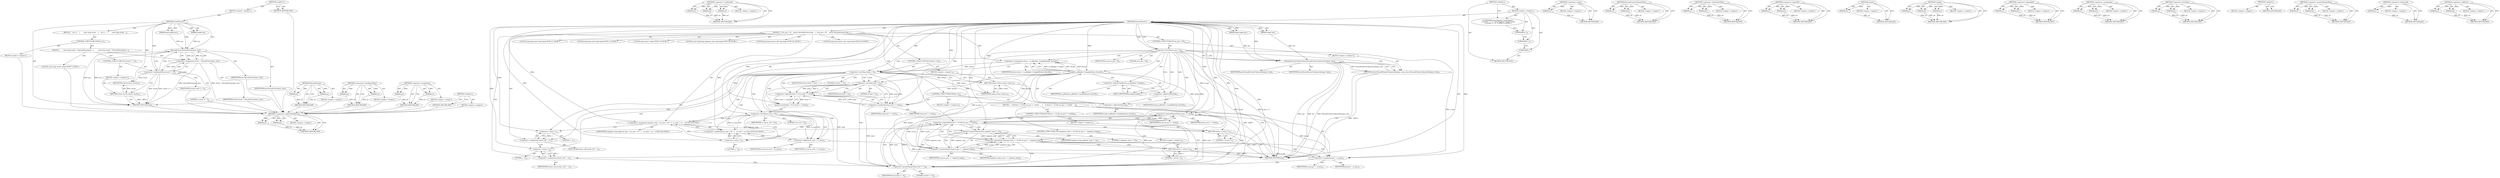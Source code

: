 digraph "&lt;operator&gt;.addition" {
vulnerable_6 [label=<(METHOD,&lt;global&gt;)<SUB>1</SUB>>];
vulnerable_7 [label=<(BLOCK,&lt;empty&gt;,&lt;empty&gt;)<SUB>1</SUB>>];
vulnerable_8 [label=<(METHOD,LoadCluster)<SUB>1</SUB>>];
vulnerable_9 [label=<(PARAM,long long&amp; pos)<SUB>2</SUB>>];
vulnerable_10 [label=<(PARAM,long&amp; len)<SUB>3</SUB>>];
vulnerable_11 [label=<(BLOCK,{
    for (;;)
    {
        const long result ...,{
    for (;;)
    {
        const long result ...)<SUB>4</SUB>>];
vulnerable_12 [label=<(CONTROL_STRUCTURE,FOR,for (;;))<SUB>5</SUB>>];
vulnerable_13 [label=<(BLOCK,&lt;empty&gt;,&lt;empty&gt;)<SUB>5</SUB>>];
vulnerable_14 [label=<(BLOCK,{
        const long result = DoLoadCluster(pos...,{
        const long result = DoLoadCluster(pos...)<SUB>6</SUB>>];
vulnerable_15 [label="<(LOCAL,const long result: long)<SUB>7</SUB>>"];
vulnerable_16 [label=<(&lt;operator&gt;.assignment,result = DoLoadCluster(pos, len))<SUB>7</SUB>>];
vulnerable_17 [label=<(IDENTIFIER,result,result = DoLoadCluster(pos, len))<SUB>7</SUB>>];
vulnerable_18 [label=<(DoLoadCluster,DoLoadCluster(pos, len))<SUB>7</SUB>>];
vulnerable_19 [label=<(IDENTIFIER,pos,DoLoadCluster(pos, len))<SUB>7</SUB>>];
vulnerable_20 [label=<(IDENTIFIER,len,DoLoadCluster(pos, len))<SUB>7</SUB>>];
vulnerable_21 [label=<(CONTROL_STRUCTURE,IF,if (result &lt;= 1))<SUB>9</SUB>>];
vulnerable_22 [label=<(&lt;operator&gt;.lessEqualsThan,result &lt;= 1)<SUB>9</SUB>>];
vulnerable_23 [label=<(IDENTIFIER,result,result &lt;= 1)<SUB>9</SUB>>];
vulnerable_24 [label=<(LITERAL,1,result &lt;= 1)<SUB>9</SUB>>];
vulnerable_25 [label=<(BLOCK,&lt;empty&gt;,&lt;empty&gt;)<SUB>10</SUB>>];
vulnerable_26 [label=<(RETURN,return result;,return result;)<SUB>10</SUB>>];
vulnerable_27 [label=<(IDENTIFIER,result,return result;)<SUB>10</SUB>>];
vulnerable_28 [label=<(METHOD_RETURN,long)<SUB>1</SUB>>];
vulnerable_30 [label=<(METHOD_RETURN,ANY)<SUB>1</SUB>>];
vulnerable_54 [label=<(METHOD,DoLoadCluster)>];
vulnerable_55 [label=<(PARAM,p1)>];
vulnerable_56 [label=<(PARAM,p2)>];
vulnerable_57 [label=<(BLOCK,&lt;empty&gt;,&lt;empty&gt;)>];
vulnerable_58 [label=<(METHOD_RETURN,ANY)>];
vulnerable_59 [label=<(METHOD,&lt;operator&gt;.lessEqualsThan)>];
vulnerable_60 [label=<(PARAM,p1)>];
vulnerable_61 [label=<(PARAM,p2)>];
vulnerable_62 [label=<(BLOCK,&lt;empty&gt;,&lt;empty&gt;)>];
vulnerable_63 [label=<(METHOD_RETURN,ANY)>];
vulnerable_49 [label=<(METHOD,&lt;operator&gt;.assignment)>];
vulnerable_50 [label=<(PARAM,p1)>];
vulnerable_51 [label=<(PARAM,p2)>];
vulnerable_52 [label=<(BLOCK,&lt;empty&gt;,&lt;empty&gt;)>];
vulnerable_53 [label=<(METHOD_RETURN,ANY)>];
vulnerable_43 [label=<(METHOD,&lt;global&gt;)<SUB>1</SUB>>];
vulnerable_44 [label=<(BLOCK,&lt;empty&gt;,&lt;empty&gt;)>];
vulnerable_45 [label=<(METHOD_RETURN,ANY)>];
fixed_145 [label=<(METHOD,&lt;operator&gt;.indirectFieldAccess)>];
fixed_146 [label=<(PARAM,p1)>];
fixed_147 [label=<(PARAM,p2)>];
fixed_148 [label=<(BLOCK,&lt;empty&gt;,&lt;empty&gt;)>];
fixed_149 [label=<(METHOD_RETURN,ANY)>];
fixed_168 [label=<(METHOD,&lt;operator&gt;.conditional)>];
fixed_169 [label=<(PARAM,p1)>];
fixed_170 [label=<(PARAM,p2)>];
fixed_171 [label=<(PARAM,p3)>];
fixed_172 [label=<(BLOCK,&lt;empty&gt;,&lt;empty&gt;)>];
fixed_173 [label=<(METHOD_RETURN,ANY)>];
fixed_6 [label=<(METHOD,&lt;global&gt;)<SUB>1</SUB>>];
fixed_7 [label=<(BLOCK,&lt;empty&gt;,&lt;empty&gt;)<SUB>1</SUB>>];
fixed_8 [label="<(UNKNOWN,long Segment::LoadCluster(
    if (result &lt;= 1)...,long Segment::LoadCluster(
    if (result &lt;= 1)...)<SUB>1</SUB>>"];
fixed_9 [label=<(UNKNOWN,},})<SUB>4</SUB>>];
fixed_10 [label=<(UNKNOWN,},})<SUB>5</SUB>>];
fixed_11 [label=<(METHOD,DoLoadCluster)<SUB>7</SUB>>];
fixed_12 [label=<(PARAM,long long&amp; pos)<SUB>7</SUB>>];
fixed_13 [label=<(PARAM,long&amp; len)<SUB>7</SUB>>];
fixed_14 [label=<(BLOCK,{
  if (m_pos &lt; 0)
    return DoLoadClusterUnkn...,{
  if (m_pos &lt; 0)
    return DoLoadClusterUnkn...)<SUB>7</SUB>>];
fixed_15 [label=<(CONTROL_STRUCTURE,IF,if (m_pos &lt; 0))<SUB>8</SUB>>];
fixed_16 [label=<(&lt;operator&gt;.lessThan,m_pos &lt; 0)<SUB>8</SUB>>];
fixed_17 [label=<(IDENTIFIER,m_pos,m_pos &lt; 0)<SUB>8</SUB>>];
fixed_18 [label=<(LITERAL,0,m_pos &lt; 0)<SUB>8</SUB>>];
fixed_19 [label=<(BLOCK,&lt;empty&gt;,&lt;empty&gt;)<SUB>9</SUB>>];
fixed_20 [label=<(RETURN,return DoLoadClusterUnknownSize(pos, len);,return DoLoadClusterUnknownSize(pos, len);)<SUB>9</SUB>>];
fixed_21 [label=<(DoLoadClusterUnknownSize,DoLoadClusterUnknownSize(pos, len))<SUB>9</SUB>>];
fixed_22 [label=<(IDENTIFIER,pos,DoLoadClusterUnknownSize(pos, len))<SUB>9</SUB>>];
fixed_23 [label=<(IDENTIFIER,len,DoLoadClusterUnknownSize(pos, len))<SUB>9</SUB>>];
fixed_24 [label="<(LOCAL,long long total: long long)<SUB>11</SUB>>"];
fixed_25 [label="<(LOCAL,long long avail: long long)<SUB>11</SUB>>"];
fixed_26 [label="<(LOCAL,long status: long)<SUB>13</SUB>>"];
fixed_27 [label=<(&lt;operator&gt;.assignment,status = m_pReader-&gt;Length(&amp;total, &amp;avail))<SUB>13</SUB>>];
fixed_28 [label=<(IDENTIFIER,status,status = m_pReader-&gt;Length(&amp;total, &amp;avail))<SUB>13</SUB>>];
fixed_29 [label=<(Length,m_pReader-&gt;Length(&amp;total, &amp;avail))<SUB>13</SUB>>];
fixed_30 [label=<(&lt;operator&gt;.indirectFieldAccess,m_pReader-&gt;Length)<SUB>13</SUB>>];
fixed_31 [label=<(IDENTIFIER,m_pReader,m_pReader-&gt;Length(&amp;total, &amp;avail))<SUB>13</SUB>>];
fixed_32 [label=<(FIELD_IDENTIFIER,Length,Length)<SUB>13</SUB>>];
fixed_33 [label=<(&lt;operator&gt;.addressOf,&amp;total)<SUB>13</SUB>>];
fixed_34 [label=<(IDENTIFIER,total,m_pReader-&gt;Length(&amp;total, &amp;avail))<SUB>13</SUB>>];
fixed_35 [label=<(&lt;operator&gt;.addressOf,&amp;avail)<SUB>13</SUB>>];
fixed_36 [label=<(IDENTIFIER,avail,m_pReader-&gt;Length(&amp;total, &amp;avail))<SUB>13</SUB>>];
fixed_37 [label=<(CONTROL_STRUCTURE,IF,if (status &lt; 0))<SUB>15</SUB>>];
fixed_38 [label=<(&lt;operator&gt;.lessThan,status &lt; 0)<SUB>15</SUB>>];
fixed_39 [label=<(IDENTIFIER,status,status &lt; 0)<SUB>15</SUB>>];
fixed_40 [label=<(LITERAL,0,status &lt; 0)<SUB>15</SUB>>];
fixed_41 [label=<(BLOCK,&lt;empty&gt;,&lt;empty&gt;)<SUB>16</SUB>>];
fixed_42 [label=<(RETURN,return status;,return status;)<SUB>16</SUB>>];
fixed_43 [label=<(IDENTIFIER,status,return status;)<SUB>16</SUB>>];
fixed_44 [label=<(assert,assert((total &lt; 0) || (avail &lt;= total)))<SUB>18</SUB>>];
fixed_45 [label=<(&lt;operator&gt;.logicalOr,(total &lt; 0) || (avail &lt;= total))<SUB>18</SUB>>];
fixed_46 [label=<(&lt;operator&gt;.lessThan,total &lt; 0)<SUB>18</SUB>>];
fixed_47 [label=<(IDENTIFIER,total,total &lt; 0)<SUB>18</SUB>>];
fixed_48 [label=<(LITERAL,0,total &lt; 0)<SUB>18</SUB>>];
fixed_49 [label=<(&lt;operator&gt;.lessEqualsThan,avail &lt;= total)<SUB>18</SUB>>];
fixed_50 [label=<(IDENTIFIER,avail,avail &lt;= total)<SUB>18</SUB>>];
fixed_51 [label=<(IDENTIFIER,total,avail &lt;= total)<SUB>18</SUB>>];
fixed_52 [label="<(LOCAL,const long long segment_stop: long long)<SUB>20</SUB>>"];
fixed_53 [label="<(&lt;operator&gt;.assignment,segment_stop = (m_size &lt; 0) ? -1 : m_start + m_...)<SUB>20</SUB>>"];
fixed_54 [label="<(IDENTIFIER,segment_stop,segment_stop = (m_size &lt; 0) ? -1 : m_start + m_...)<SUB>20</SUB>>"];
fixed_55 [label="<(&lt;operator&gt;.conditional,(m_size &lt; 0) ? -1 : m_start + m_size)<SUB>20</SUB>>"];
fixed_56 [label=<(&lt;operator&gt;.lessThan,m_size &lt; 0)<SUB>20</SUB>>];
fixed_57 [label=<(IDENTIFIER,m_size,m_size &lt; 0)<SUB>20</SUB>>];
fixed_58 [label=<(LITERAL,0,m_size &lt; 0)<SUB>20</SUB>>];
fixed_59 [label=<(&lt;operator&gt;.minus,-1)<SUB>20</SUB>>];
fixed_60 [label=<(LITERAL,1,-1)<SUB>20</SUB>>];
fixed_61 [label=<(&lt;operator&gt;.addition,m_start + m_size)<SUB>20</SUB>>];
fixed_62 [label=<(IDENTIFIER,m_start,m_start + m_size)<SUB>20</SUB>>];
fixed_63 [label=<(IDENTIFIER,m_size,m_start + m_size)<SUB>20</SUB>>];
fixed_64 [label="<(LOCAL,long long cluster_off: long long)<SUB>22</SUB>>"];
fixed_65 [label=<(&lt;operator&gt;.assignment,cluster_off = -1)<SUB>22</SUB>>];
fixed_66 [label=<(IDENTIFIER,cluster_off,cluster_off = -1)<SUB>22</SUB>>];
fixed_67 [label=<(&lt;operator&gt;.minus,-1)<SUB>22</SUB>>];
fixed_68 [label=<(LITERAL,1,-1)<SUB>22</SUB>>];
fixed_69 [label="<(LOCAL,long long cluster_size: long long)<SUB>23</SUB>>"];
fixed_70 [label=<(&lt;operator&gt;.assignment,cluster_size = -1)<SUB>23</SUB>>];
fixed_71 [label=<(IDENTIFIER,cluster_size,cluster_size = -1)<SUB>23</SUB>>];
fixed_72 [label=<(&lt;operator&gt;.minus,-1)<SUB>23</SUB>>];
fixed_73 [label=<(LITERAL,1,-1)<SUB>23</SUB>>];
fixed_74 [label=<(CONTROL_STRUCTURE,FOR,for (;;))<SUB>25</SUB>>];
fixed_75 [label=<(BLOCK,&lt;empty&gt;,&lt;empty&gt;)<SUB>25</SUB>>];
fixed_76 [label=<(BLOCK,{
    if ((total &gt;= 0) &amp;&amp; (m_pos &gt;= total))
   ...,{
    if ((total &gt;= 0) &amp;&amp; (m_pos &gt;= total))
   ...)<SUB>25</SUB>>];
fixed_77 [label=<(CONTROL_STRUCTURE,IF,if ((total &gt;= 0) &amp;&amp; (m_pos &gt;= total)))<SUB>26</SUB>>];
fixed_78 [label=<(&lt;operator&gt;.logicalAnd,(total &gt;= 0) &amp;&amp; (m_pos &gt;= total))<SUB>26</SUB>>];
fixed_79 [label=<(&lt;operator&gt;.greaterEqualsThan,total &gt;= 0)<SUB>26</SUB>>];
fixed_80 [label=<(IDENTIFIER,total,total &gt;= 0)<SUB>26</SUB>>];
fixed_81 [label=<(LITERAL,0,total &gt;= 0)<SUB>26</SUB>>];
fixed_82 [label=<(&lt;operator&gt;.greaterEqualsThan,m_pos &gt;= total)<SUB>26</SUB>>];
fixed_83 [label=<(IDENTIFIER,m_pos,m_pos &gt;= total)<SUB>26</SUB>>];
fixed_84 [label=<(IDENTIFIER,total,m_pos &gt;= total)<SUB>26</SUB>>];
fixed_85 [label=<(BLOCK,&lt;empty&gt;,&lt;empty&gt;)<SUB>27</SUB>>];
fixed_86 [label=<(RETURN,return 1;,return 1;)<SUB>27</SUB>>];
fixed_87 [label=<(LITERAL,1,return 1;)<SUB>27</SUB>>];
fixed_88 [label=<(CONTROL_STRUCTURE,IF,if ((segment_stop &gt;= 0) &amp;&amp; (m_pos &gt;= segment_stop)))<SUB>29</SUB>>];
fixed_89 [label=<(&lt;operator&gt;.logicalAnd,(segment_stop &gt;= 0) &amp;&amp; (m_pos &gt;= segment_stop))<SUB>29</SUB>>];
fixed_90 [label=<(&lt;operator&gt;.greaterEqualsThan,segment_stop &gt;= 0)<SUB>29</SUB>>];
fixed_91 [label=<(IDENTIFIER,segment_stop,segment_stop &gt;= 0)<SUB>29</SUB>>];
fixed_92 [label=<(LITERAL,0,segment_stop &gt;= 0)<SUB>29</SUB>>];
fixed_93 [label=<(&lt;operator&gt;.greaterEqualsThan,m_pos &gt;= segment_stop)<SUB>29</SUB>>];
fixed_94 [label=<(IDENTIFIER,m_pos,m_pos &gt;= segment_stop)<SUB>29</SUB>>];
fixed_95 [label=<(IDENTIFIER,segment_stop,m_pos &gt;= segment_stop)<SUB>29</SUB>>];
fixed_96 [label=<(BLOCK,&lt;empty&gt;,&lt;empty&gt;)<SUB>30</SUB>>];
fixed_97 [label=<(RETURN,return 1;,return 1;)<SUB>30</SUB>>];
fixed_98 [label=<(LITERAL,1,return 1;)<SUB>30</SUB>>];
fixed_99 [label=<(&lt;operator&gt;.assignment,pos = m_pos)<SUB>32</SUB>>];
fixed_100 [label=<(IDENTIFIER,pos,pos = m_pos)<SUB>32</SUB>>];
fixed_101 [label=<(IDENTIFIER,m_pos,pos = m_pos)<SUB>32</SUB>>];
fixed_102 [label=<(METHOD_RETURN,long)<SUB>7</SUB>>];
fixed_104 [label=<(UNKNOWN,,)>];
fixed_105 [label=<(METHOD_RETURN,ANY)<SUB>1</SUB>>];
fixed_174 [label=<(METHOD,&lt;operator&gt;.minus)>];
fixed_175 [label=<(PARAM,p1)>];
fixed_176 [label=<(BLOCK,&lt;empty&gt;,&lt;empty&gt;)>];
fixed_177 [label=<(METHOD_RETURN,ANY)>];
fixed_129 [label=<(METHOD,DoLoadClusterUnknownSize)>];
fixed_130 [label=<(PARAM,p1)>];
fixed_131 [label=<(PARAM,p2)>];
fixed_132 [label=<(BLOCK,&lt;empty&gt;,&lt;empty&gt;)>];
fixed_133 [label=<(METHOD_RETURN,ANY)>];
fixed_163 [label=<(METHOD,&lt;operator&gt;.lessEqualsThan)>];
fixed_164 [label=<(PARAM,p1)>];
fixed_165 [label=<(PARAM,p2)>];
fixed_166 [label=<(BLOCK,&lt;empty&gt;,&lt;empty&gt;)>];
fixed_167 [label=<(METHOD_RETURN,ANY)>];
fixed_158 [label=<(METHOD,&lt;operator&gt;.logicalOr)>];
fixed_159 [label=<(PARAM,p1)>];
fixed_160 [label=<(PARAM,p2)>];
fixed_161 [label=<(BLOCK,&lt;empty&gt;,&lt;empty&gt;)>];
fixed_162 [label=<(METHOD_RETURN,ANY)>];
fixed_154 [label=<(METHOD,assert)>];
fixed_155 [label=<(PARAM,p1)>];
fixed_156 [label=<(BLOCK,&lt;empty&gt;,&lt;empty&gt;)>];
fixed_157 [label=<(METHOD_RETURN,ANY)>];
fixed_139 [label=<(METHOD,Length)>];
fixed_140 [label=<(PARAM,p1)>];
fixed_141 [label=<(PARAM,p2)>];
fixed_142 [label=<(PARAM,p3)>];
fixed_143 [label=<(BLOCK,&lt;empty&gt;,&lt;empty&gt;)>];
fixed_144 [label=<(METHOD_RETURN,ANY)>];
fixed_183 [label=<(METHOD,&lt;operator&gt;.logicalAnd)>];
fixed_184 [label=<(PARAM,p1)>];
fixed_185 [label=<(PARAM,p2)>];
fixed_186 [label=<(BLOCK,&lt;empty&gt;,&lt;empty&gt;)>];
fixed_187 [label=<(METHOD_RETURN,ANY)>];
fixed_134 [label=<(METHOD,&lt;operator&gt;.assignment)>];
fixed_135 [label=<(PARAM,p1)>];
fixed_136 [label=<(PARAM,p2)>];
fixed_137 [label=<(BLOCK,&lt;empty&gt;,&lt;empty&gt;)>];
fixed_138 [label=<(METHOD_RETURN,ANY)>];
fixed_124 [label=<(METHOD,&lt;operator&gt;.lessThan)>];
fixed_125 [label=<(PARAM,p1)>];
fixed_126 [label=<(PARAM,p2)>];
fixed_127 [label=<(BLOCK,&lt;empty&gt;,&lt;empty&gt;)>];
fixed_128 [label=<(METHOD_RETURN,ANY)>];
fixed_118 [label=<(METHOD,&lt;global&gt;)<SUB>1</SUB>>];
fixed_119 [label=<(BLOCK,&lt;empty&gt;,&lt;empty&gt;)>];
fixed_120 [label=<(METHOD_RETURN,ANY)>];
fixed_188 [label=<(METHOD,&lt;operator&gt;.greaterEqualsThan)>];
fixed_189 [label=<(PARAM,p1)>];
fixed_190 [label=<(PARAM,p2)>];
fixed_191 [label=<(BLOCK,&lt;empty&gt;,&lt;empty&gt;)>];
fixed_192 [label=<(METHOD_RETURN,ANY)>];
fixed_150 [label=<(METHOD,&lt;operator&gt;.addressOf)>];
fixed_151 [label=<(PARAM,p1)>];
fixed_152 [label=<(BLOCK,&lt;empty&gt;,&lt;empty&gt;)>];
fixed_153 [label=<(METHOD_RETURN,ANY)>];
fixed_178 [label=<(METHOD,&lt;operator&gt;.addition)>];
fixed_179 [label=<(PARAM,p1)>];
fixed_180 [label=<(PARAM,p2)>];
fixed_181 [label=<(BLOCK,&lt;empty&gt;,&lt;empty&gt;)>];
fixed_182 [label=<(METHOD_RETURN,ANY)>];
vulnerable_6 -> vulnerable_7  [key=0, label="AST: "];
vulnerable_6 -> vulnerable_30  [key=0, label="AST: "];
vulnerable_6 -> vulnerable_30  [key=1, label="CFG: "];
vulnerable_7 -> vulnerable_8  [key=0, label="AST: "];
vulnerable_8 -> vulnerable_9  [key=0, label="AST: "];
vulnerable_8 -> vulnerable_9  [key=1, label="DDG: "];
vulnerable_8 -> vulnerable_10  [key=0, label="AST: "];
vulnerable_8 -> vulnerable_10  [key=1, label="DDG: "];
vulnerable_8 -> vulnerable_11  [key=0, label="AST: "];
vulnerable_8 -> vulnerable_28  [key=0, label="AST: "];
vulnerable_8 -> vulnerable_18  [key=0, label="CFG: "];
vulnerable_8 -> vulnerable_18  [key=1, label="DDG: "];
vulnerable_8 -> vulnerable_22  [key=0, label="DDG: "];
vulnerable_8 -> vulnerable_27  [key=0, label="DDG: "];
vulnerable_9 -> vulnerable_18  [key=0, label="DDG: pos"];
vulnerable_10 -> vulnerable_18  [key=0, label="DDG: len"];
vulnerable_11 -> vulnerable_12  [key=0, label="AST: "];
vulnerable_12 -> vulnerable_13  [key=0, label="AST: "];
vulnerable_12 -> vulnerable_14  [key=0, label="AST: "];
vulnerable_13 -> fixed_145  [key=0];
vulnerable_14 -> vulnerable_15  [key=0, label="AST: "];
vulnerable_14 -> vulnerable_16  [key=0, label="AST: "];
vulnerable_14 -> vulnerable_21  [key=0, label="AST: "];
vulnerable_15 -> fixed_145  [key=0];
vulnerable_16 -> vulnerable_17  [key=0, label="AST: "];
vulnerable_16 -> vulnerable_18  [key=0, label="AST: "];
vulnerable_16 -> vulnerable_22  [key=0, label="CFG: "];
vulnerable_16 -> vulnerable_22  [key=1, label="DDG: result"];
vulnerable_16 -> vulnerable_28  [key=0, label="DDG: DoLoadCluster(pos, len)"];
vulnerable_16 -> vulnerable_28  [key=1, label="DDG: result = DoLoadCluster(pos, len)"];
vulnerable_17 -> fixed_145  [key=0];
vulnerable_18 -> vulnerable_19  [key=0, label="AST: "];
vulnerable_18 -> vulnerable_20  [key=0, label="AST: "];
vulnerable_18 -> vulnerable_16  [key=0, label="CFG: "];
vulnerable_18 -> vulnerable_16  [key=1, label="DDG: pos"];
vulnerable_18 -> vulnerable_16  [key=2, label="DDG: len"];
vulnerable_18 -> vulnerable_28  [key=0, label="DDG: pos"];
vulnerable_18 -> vulnerable_28  [key=1, label="DDG: len"];
vulnerable_19 -> fixed_145  [key=0];
vulnerable_20 -> fixed_145  [key=0];
vulnerable_21 -> vulnerable_22  [key=0, label="AST: "];
vulnerable_21 -> vulnerable_25  [key=0, label="AST: "];
vulnerable_22 -> vulnerable_23  [key=0, label="AST: "];
vulnerable_22 -> vulnerable_24  [key=0, label="AST: "];
vulnerable_22 -> vulnerable_18  [key=0, label="CFG: "];
vulnerable_22 -> vulnerable_18  [key=1, label="CDG: "];
vulnerable_22 -> vulnerable_26  [key=0, label="CFG: "];
vulnerable_22 -> vulnerable_28  [key=0, label="DDG: result"];
vulnerable_22 -> vulnerable_28  [key=1, label="DDG: result &lt;= 1"];
vulnerable_22 -> vulnerable_27  [key=0, label="DDG: result"];
vulnerable_22 -> vulnerable_16  [key=0, label="CDG: "];
vulnerable_22 -> vulnerable_22  [key=0, label="CDG: "];
vulnerable_23 -> fixed_145  [key=0];
vulnerable_24 -> fixed_145  [key=0];
vulnerable_25 -> vulnerable_26  [key=0, label="AST: "];
vulnerable_26 -> vulnerable_27  [key=0, label="AST: "];
vulnerable_26 -> vulnerable_28  [key=0, label="CFG: "];
vulnerable_26 -> vulnerable_28  [key=1, label="DDG: &lt;RET&gt;"];
vulnerable_27 -> vulnerable_26  [key=0, label="DDG: result"];
vulnerable_28 -> fixed_145  [key=0];
vulnerable_30 -> fixed_145  [key=0];
vulnerable_54 -> vulnerable_55  [key=0, label="AST: "];
vulnerable_54 -> vulnerable_55  [key=1, label="DDG: "];
vulnerable_54 -> vulnerable_57  [key=0, label="AST: "];
vulnerable_54 -> vulnerable_56  [key=0, label="AST: "];
vulnerable_54 -> vulnerable_56  [key=1, label="DDG: "];
vulnerable_54 -> vulnerable_58  [key=0, label="AST: "];
vulnerable_54 -> vulnerable_58  [key=1, label="CFG: "];
vulnerable_55 -> vulnerable_58  [key=0, label="DDG: p1"];
vulnerable_56 -> vulnerable_58  [key=0, label="DDG: p2"];
vulnerable_57 -> fixed_145  [key=0];
vulnerable_58 -> fixed_145  [key=0];
vulnerable_59 -> vulnerable_60  [key=0, label="AST: "];
vulnerable_59 -> vulnerable_60  [key=1, label="DDG: "];
vulnerable_59 -> vulnerable_62  [key=0, label="AST: "];
vulnerable_59 -> vulnerable_61  [key=0, label="AST: "];
vulnerable_59 -> vulnerable_61  [key=1, label="DDG: "];
vulnerable_59 -> vulnerable_63  [key=0, label="AST: "];
vulnerable_59 -> vulnerable_63  [key=1, label="CFG: "];
vulnerable_60 -> vulnerable_63  [key=0, label="DDG: p1"];
vulnerable_61 -> vulnerable_63  [key=0, label="DDG: p2"];
vulnerable_62 -> fixed_145  [key=0];
vulnerable_63 -> fixed_145  [key=0];
vulnerable_49 -> vulnerable_50  [key=0, label="AST: "];
vulnerable_49 -> vulnerable_50  [key=1, label="DDG: "];
vulnerable_49 -> vulnerable_52  [key=0, label="AST: "];
vulnerable_49 -> vulnerable_51  [key=0, label="AST: "];
vulnerable_49 -> vulnerable_51  [key=1, label="DDG: "];
vulnerable_49 -> vulnerable_53  [key=0, label="AST: "];
vulnerable_49 -> vulnerable_53  [key=1, label="CFG: "];
vulnerable_50 -> vulnerable_53  [key=0, label="DDG: p1"];
vulnerable_51 -> vulnerable_53  [key=0, label="DDG: p2"];
vulnerable_52 -> fixed_145  [key=0];
vulnerable_53 -> fixed_145  [key=0];
vulnerable_43 -> vulnerable_44  [key=0, label="AST: "];
vulnerable_43 -> vulnerable_45  [key=0, label="AST: "];
vulnerable_43 -> vulnerable_45  [key=1, label="CFG: "];
vulnerable_44 -> fixed_145  [key=0];
vulnerable_45 -> fixed_145  [key=0];
fixed_145 -> fixed_146  [key=0, label="AST: "];
fixed_145 -> fixed_146  [key=1, label="DDG: "];
fixed_145 -> fixed_148  [key=0, label="AST: "];
fixed_145 -> fixed_147  [key=0, label="AST: "];
fixed_145 -> fixed_147  [key=1, label="DDG: "];
fixed_145 -> fixed_149  [key=0, label="AST: "];
fixed_145 -> fixed_149  [key=1, label="CFG: "];
fixed_146 -> fixed_149  [key=0, label="DDG: p1"];
fixed_147 -> fixed_149  [key=0, label="DDG: p2"];
fixed_168 -> fixed_169  [key=0, label="AST: "];
fixed_168 -> fixed_169  [key=1, label="DDG: "];
fixed_168 -> fixed_172  [key=0, label="AST: "];
fixed_168 -> fixed_170  [key=0, label="AST: "];
fixed_168 -> fixed_170  [key=1, label="DDG: "];
fixed_168 -> fixed_173  [key=0, label="AST: "];
fixed_168 -> fixed_173  [key=1, label="CFG: "];
fixed_168 -> fixed_171  [key=0, label="AST: "];
fixed_168 -> fixed_171  [key=1, label="DDG: "];
fixed_169 -> fixed_173  [key=0, label="DDG: p1"];
fixed_170 -> fixed_173  [key=0, label="DDG: p2"];
fixed_171 -> fixed_173  [key=0, label="DDG: p3"];
fixed_6 -> fixed_7  [key=0, label="AST: "];
fixed_6 -> fixed_105  [key=0, label="AST: "];
fixed_6 -> fixed_8  [key=0, label="CFG: "];
fixed_7 -> fixed_8  [key=0, label="AST: "];
fixed_7 -> fixed_9  [key=0, label="AST: "];
fixed_7 -> fixed_10  [key=0, label="AST: "];
fixed_7 -> fixed_11  [key=0, label="AST: "];
fixed_7 -> fixed_104  [key=0, label="AST: "];
fixed_8 -> fixed_9  [key=0, label="CFG: "];
fixed_9 -> fixed_10  [key=0, label="CFG: "];
fixed_10 -> fixed_104  [key=0, label="CFG: "];
fixed_11 -> fixed_12  [key=0, label="AST: "];
fixed_11 -> fixed_12  [key=1, label="DDG: "];
fixed_11 -> fixed_13  [key=0, label="AST: "];
fixed_11 -> fixed_13  [key=1, label="DDG: "];
fixed_11 -> fixed_14  [key=0, label="AST: "];
fixed_11 -> fixed_102  [key=0, label="AST: "];
fixed_11 -> fixed_16  [key=0, label="CFG: "];
fixed_11 -> fixed_16  [key=1, label="DDG: "];
fixed_11 -> fixed_53  [key=0, label="DDG: "];
fixed_11 -> fixed_29  [key=0, label="DDG: "];
fixed_11 -> fixed_38  [key=0, label="DDG: "];
fixed_11 -> fixed_55  [key=0, label="DDG: "];
fixed_11 -> fixed_67  [key=0, label="DDG: "];
fixed_11 -> fixed_72  [key=0, label="DDG: "];
fixed_11 -> fixed_99  [key=0, label="DDG: "];
fixed_11 -> fixed_43  [key=0, label="DDG: "];
fixed_11 -> fixed_46  [key=0, label="DDG: "];
fixed_11 -> fixed_49  [key=0, label="DDG: "];
fixed_11 -> fixed_56  [key=0, label="DDG: "];
fixed_11 -> fixed_59  [key=0, label="DDG: "];
fixed_11 -> fixed_61  [key=0, label="DDG: "];
fixed_11 -> fixed_21  [key=0, label="DDG: "];
fixed_11 -> fixed_86  [key=0, label="DDG: "];
fixed_11 -> fixed_97  [key=0, label="DDG: "];
fixed_11 -> fixed_79  [key=0, label="DDG: "];
fixed_11 -> fixed_82  [key=0, label="DDG: "];
fixed_11 -> fixed_87  [key=0, label="DDG: "];
fixed_11 -> fixed_90  [key=0, label="DDG: "];
fixed_11 -> fixed_93  [key=0, label="DDG: "];
fixed_11 -> fixed_98  [key=0, label="DDG: "];
fixed_12 -> fixed_21  [key=0, label="DDG: pos"];
fixed_13 -> fixed_21  [key=0, label="DDG: len"];
fixed_14 -> fixed_15  [key=0, label="AST: "];
fixed_14 -> fixed_24  [key=0, label="AST: "];
fixed_14 -> fixed_25  [key=0, label="AST: "];
fixed_14 -> fixed_26  [key=0, label="AST: "];
fixed_14 -> fixed_27  [key=0, label="AST: "];
fixed_14 -> fixed_37  [key=0, label="AST: "];
fixed_14 -> fixed_44  [key=0, label="AST: "];
fixed_14 -> fixed_52  [key=0, label="AST: "];
fixed_14 -> fixed_53  [key=0, label="AST: "];
fixed_14 -> fixed_64  [key=0, label="AST: "];
fixed_14 -> fixed_65  [key=0, label="AST: "];
fixed_14 -> fixed_69  [key=0, label="AST: "];
fixed_14 -> fixed_70  [key=0, label="AST: "];
fixed_14 -> fixed_74  [key=0, label="AST: "];
fixed_15 -> fixed_16  [key=0, label="AST: "];
fixed_15 -> fixed_19  [key=0, label="AST: "];
fixed_16 -> fixed_17  [key=0, label="AST: "];
fixed_16 -> fixed_18  [key=0, label="AST: "];
fixed_16 -> fixed_21  [key=0, label="CFG: "];
fixed_16 -> fixed_21  [key=1, label="CDG: "];
fixed_16 -> fixed_32  [key=0, label="CFG: "];
fixed_16 -> fixed_32  [key=1, label="CDG: "];
fixed_16 -> fixed_102  [key=0, label="DDG: m_pos"];
fixed_16 -> fixed_102  [key=1, label="DDG: m_pos &lt; 0"];
fixed_16 -> fixed_99  [key=0, label="DDG: m_pos"];
fixed_16 -> fixed_82  [key=0, label="DDG: m_pos"];
fixed_16 -> fixed_93  [key=0, label="DDG: m_pos"];
fixed_16 -> fixed_30  [key=0, label="CDG: "];
fixed_16 -> fixed_20  [key=0, label="CDG: "];
fixed_16 -> fixed_38  [key=0, label="CDG: "];
fixed_16 -> fixed_27  [key=0, label="CDG: "];
fixed_16 -> fixed_29  [key=0, label="CDG: "];
fixed_16 -> fixed_35  [key=0, label="CDG: "];
fixed_16 -> fixed_33  [key=0, label="CDG: "];
fixed_19 -> fixed_20  [key=0, label="AST: "];
fixed_20 -> fixed_21  [key=0, label="AST: "];
fixed_20 -> fixed_102  [key=0, label="CFG: "];
fixed_20 -> fixed_102  [key=1, label="DDG: &lt;RET&gt;"];
fixed_21 -> fixed_22  [key=0, label="AST: "];
fixed_21 -> fixed_23  [key=0, label="AST: "];
fixed_21 -> fixed_20  [key=0, label="CFG: "];
fixed_21 -> fixed_20  [key=1, label="DDG: DoLoadClusterUnknownSize(pos, len)"];
fixed_21 -> fixed_102  [key=0, label="DDG: pos"];
fixed_21 -> fixed_102  [key=1, label="DDG: len"];
fixed_21 -> fixed_102  [key=2, label="DDG: DoLoadClusterUnknownSize(pos, len)"];
fixed_27 -> fixed_28  [key=0, label="AST: "];
fixed_27 -> fixed_29  [key=0, label="AST: "];
fixed_27 -> fixed_38  [key=0, label="CFG: "];
fixed_27 -> fixed_38  [key=1, label="DDG: status"];
fixed_29 -> fixed_30  [key=0, label="AST: "];
fixed_29 -> fixed_33  [key=0, label="AST: "];
fixed_29 -> fixed_35  [key=0, label="AST: "];
fixed_29 -> fixed_27  [key=0, label="CFG: "];
fixed_29 -> fixed_27  [key=1, label="DDG: m_pReader-&gt;Length"];
fixed_29 -> fixed_27  [key=2, label="DDG: &amp;total"];
fixed_29 -> fixed_27  [key=3, label="DDG: &amp;avail"];
fixed_29 -> fixed_46  [key=0, label="DDG: &amp;total"];
fixed_29 -> fixed_49  [key=0, label="DDG: &amp;avail"];
fixed_29 -> fixed_49  [key=1, label="DDG: &amp;total"];
fixed_29 -> fixed_79  [key=0, label="DDG: &amp;total"];
fixed_29 -> fixed_82  [key=0, label="DDG: &amp;total"];
fixed_30 -> fixed_31  [key=0, label="AST: "];
fixed_30 -> fixed_32  [key=0, label="AST: "];
fixed_30 -> fixed_33  [key=0, label="CFG: "];
fixed_32 -> fixed_30  [key=0, label="CFG: "];
fixed_33 -> fixed_34  [key=0, label="AST: "];
fixed_33 -> fixed_35  [key=0, label="CFG: "];
fixed_35 -> fixed_36  [key=0, label="AST: "];
fixed_35 -> fixed_29  [key=0, label="CFG: "];
fixed_37 -> fixed_38  [key=0, label="AST: "];
fixed_37 -> fixed_41  [key=0, label="AST: "];
fixed_38 -> fixed_39  [key=0, label="AST: "];
fixed_38 -> fixed_40  [key=0, label="AST: "];
fixed_38 -> fixed_42  [key=0, label="CFG: "];
fixed_38 -> fixed_42  [key=1, label="CDG: "];
fixed_38 -> fixed_46  [key=0, label="CFG: "];
fixed_38 -> fixed_46  [key=1, label="CDG: "];
fixed_38 -> fixed_43  [key=0, label="DDG: status"];
fixed_38 -> fixed_72  [key=0, label="CDG: "];
fixed_38 -> fixed_56  [key=0, label="CDG: "];
fixed_38 -> fixed_67  [key=0, label="CDG: "];
fixed_38 -> fixed_45  [key=0, label="CDG: "];
fixed_38 -> fixed_65  [key=0, label="CDG: "];
fixed_38 -> fixed_44  [key=0, label="CDG: "];
fixed_38 -> fixed_79  [key=0, label="CDG: "];
fixed_38 -> fixed_53  [key=0, label="CDG: "];
fixed_38 -> fixed_70  [key=0, label="CDG: "];
fixed_38 -> fixed_55  [key=0, label="CDG: "];
fixed_38 -> fixed_78  [key=0, label="CDG: "];
fixed_41 -> fixed_42  [key=0, label="AST: "];
fixed_42 -> fixed_43  [key=0, label="AST: "];
fixed_42 -> fixed_102  [key=0, label="CFG: "];
fixed_42 -> fixed_102  [key=1, label="DDG: &lt;RET&gt;"];
fixed_43 -> fixed_42  [key=0, label="DDG: status"];
fixed_44 -> fixed_45  [key=0, label="AST: "];
fixed_44 -> fixed_56  [key=0, label="CFG: "];
fixed_45 -> fixed_46  [key=0, label="AST: "];
fixed_45 -> fixed_49  [key=0, label="AST: "];
fixed_45 -> fixed_44  [key=0, label="CFG: "];
fixed_45 -> fixed_44  [key=1, label="DDG: total &lt; 0"];
fixed_45 -> fixed_44  [key=2, label="DDG: avail &lt;= total"];
fixed_46 -> fixed_47  [key=0, label="AST: "];
fixed_46 -> fixed_48  [key=0, label="AST: "];
fixed_46 -> fixed_45  [key=0, label="CFG: "];
fixed_46 -> fixed_45  [key=1, label="DDG: total"];
fixed_46 -> fixed_45  [key=2, label="DDG: 0"];
fixed_46 -> fixed_49  [key=0, label="CFG: "];
fixed_46 -> fixed_49  [key=1, label="DDG: total"];
fixed_46 -> fixed_49  [key=2, label="CDG: "];
fixed_46 -> fixed_79  [key=0, label="DDG: total"];
fixed_49 -> fixed_50  [key=0, label="AST: "];
fixed_49 -> fixed_51  [key=0, label="AST: "];
fixed_49 -> fixed_45  [key=0, label="CFG: "];
fixed_49 -> fixed_45  [key=1, label="DDG: avail"];
fixed_49 -> fixed_45  [key=2, label="DDG: total"];
fixed_49 -> fixed_79  [key=0, label="DDG: total"];
fixed_53 -> fixed_54  [key=0, label="AST: "];
fixed_53 -> fixed_55  [key=0, label="AST: "];
fixed_53 -> fixed_67  [key=0, label="CFG: "];
fixed_53 -> fixed_90  [key=0, label="DDG: segment_stop"];
fixed_55 -> fixed_56  [key=0, label="AST: "];
fixed_55 -> fixed_59  [key=0, label="AST: "];
fixed_55 -> fixed_61  [key=0, label="AST: "];
fixed_55 -> fixed_53  [key=0, label="CFG: "];
fixed_56 -> fixed_57  [key=0, label="AST: "];
fixed_56 -> fixed_58  [key=0, label="AST: "];
fixed_56 -> fixed_59  [key=0, label="CFG: "];
fixed_56 -> fixed_59  [key=1, label="CDG: "];
fixed_56 -> fixed_61  [key=0, label="CFG: "];
fixed_56 -> fixed_61  [key=1, label="DDG: m_size"];
fixed_56 -> fixed_61  [key=2, label="CDG: "];
fixed_56 -> fixed_53  [key=0, label="DDG: m_size"];
fixed_56 -> fixed_55  [key=0, label="DDG: m_size"];
fixed_59 -> fixed_60  [key=0, label="AST: "];
fixed_59 -> fixed_55  [key=0, label="CFG: "];
fixed_59 -> fixed_55  [key=1, label="DDG: 1"];
fixed_59 -> fixed_53  [key=0, label="DDG: 1"];
fixed_61 -> fixed_62  [key=0, label="AST: "];
fixed_61 -> fixed_63  [key=0, label="AST: "];
fixed_61 -> fixed_55  [key=0, label="CFG: "];
fixed_61 -> fixed_102  [key=0, label="DDG: m_start"];
fixed_65 -> fixed_66  [key=0, label="AST: "];
fixed_65 -> fixed_67  [key=0, label="AST: "];
fixed_65 -> fixed_72  [key=0, label="CFG: "];
fixed_67 -> fixed_68  [key=0, label="AST: "];
fixed_67 -> fixed_65  [key=0, label="CFG: "];
fixed_67 -> fixed_65  [key=1, label="DDG: 1"];
fixed_70 -> fixed_71  [key=0, label="AST: "];
fixed_70 -> fixed_72  [key=0, label="AST: "];
fixed_70 -> fixed_79  [key=0, label="CFG: "];
fixed_72 -> fixed_73  [key=0, label="AST: "];
fixed_72 -> fixed_70  [key=0, label="CFG: "];
fixed_72 -> fixed_70  [key=1, label="DDG: 1"];
fixed_74 -> fixed_75  [key=0, label="AST: "];
fixed_74 -> fixed_76  [key=0, label="AST: "];
fixed_76 -> fixed_77  [key=0, label="AST: "];
fixed_76 -> fixed_88  [key=0, label="AST: "];
fixed_76 -> fixed_99  [key=0, label="AST: "];
fixed_77 -> fixed_78  [key=0, label="AST: "];
fixed_77 -> fixed_85  [key=0, label="AST: "];
fixed_78 -> fixed_79  [key=0, label="AST: "];
fixed_78 -> fixed_82  [key=0, label="AST: "];
fixed_78 -> fixed_86  [key=0, label="CFG: "];
fixed_78 -> fixed_86  [key=1, label="CDG: "];
fixed_78 -> fixed_90  [key=0, label="CFG: "];
fixed_78 -> fixed_90  [key=1, label="CDG: "];
fixed_78 -> fixed_89  [key=0, label="CDG: "];
fixed_79 -> fixed_80  [key=0, label="AST: "];
fixed_79 -> fixed_81  [key=0, label="AST: "];
fixed_79 -> fixed_78  [key=0, label="CFG: "];
fixed_79 -> fixed_78  [key=1, label="DDG: total"];
fixed_79 -> fixed_78  [key=2, label="DDG: 0"];
fixed_79 -> fixed_82  [key=0, label="CFG: "];
fixed_79 -> fixed_82  [key=1, label="DDG: total"];
fixed_79 -> fixed_82  [key=2, label="CDG: "];
fixed_82 -> fixed_83  [key=0, label="AST: "];
fixed_82 -> fixed_84  [key=0, label="AST: "];
fixed_82 -> fixed_78  [key=0, label="CFG: "];
fixed_82 -> fixed_78  [key=1, label="DDG: m_pos"];
fixed_82 -> fixed_78  [key=2, label="DDG: total"];
fixed_82 -> fixed_99  [key=0, label="DDG: m_pos"];
fixed_82 -> fixed_79  [key=0, label="DDG: total"];
fixed_82 -> fixed_93  [key=0, label="DDG: m_pos"];
fixed_85 -> fixed_86  [key=0, label="AST: "];
fixed_86 -> fixed_87  [key=0, label="AST: "];
fixed_86 -> fixed_102  [key=0, label="CFG: "];
fixed_86 -> fixed_102  [key=1, label="DDG: &lt;RET&gt;"];
fixed_87 -> fixed_86  [key=0, label="DDG: 1"];
fixed_88 -> fixed_89  [key=0, label="AST: "];
fixed_88 -> fixed_96  [key=0, label="AST: "];
fixed_89 -> fixed_90  [key=0, label="AST: "];
fixed_89 -> fixed_93  [key=0, label="AST: "];
fixed_89 -> fixed_97  [key=0, label="CFG: "];
fixed_89 -> fixed_97  [key=1, label="CDG: "];
fixed_89 -> fixed_99  [key=0, label="CFG: "];
fixed_89 -> fixed_99  [key=1, label="CDG: "];
fixed_89 -> fixed_79  [key=0, label="CDG: "];
fixed_89 -> fixed_78  [key=0, label="CDG: "];
fixed_90 -> fixed_91  [key=0, label="AST: "];
fixed_90 -> fixed_92  [key=0, label="AST: "];
fixed_90 -> fixed_89  [key=0, label="CFG: "];
fixed_90 -> fixed_89  [key=1, label="DDG: segment_stop"];
fixed_90 -> fixed_89  [key=2, label="DDG: 0"];
fixed_90 -> fixed_93  [key=0, label="CFG: "];
fixed_90 -> fixed_93  [key=1, label="DDG: segment_stop"];
fixed_90 -> fixed_93  [key=2, label="CDG: "];
fixed_93 -> fixed_94  [key=0, label="AST: "];
fixed_93 -> fixed_95  [key=0, label="AST: "];
fixed_93 -> fixed_89  [key=0, label="CFG: "];
fixed_93 -> fixed_89  [key=1, label="DDG: m_pos"];
fixed_93 -> fixed_89  [key=2, label="DDG: segment_stop"];
fixed_93 -> fixed_99  [key=0, label="DDG: m_pos"];
fixed_93 -> fixed_82  [key=0, label="DDG: m_pos"];
fixed_93 -> fixed_90  [key=0, label="DDG: segment_stop"];
fixed_96 -> fixed_97  [key=0, label="AST: "];
fixed_97 -> fixed_98  [key=0, label="AST: "];
fixed_97 -> fixed_102  [key=0, label="CFG: "];
fixed_97 -> fixed_102  [key=1, label="DDG: &lt;RET&gt;"];
fixed_98 -> fixed_97  [key=0, label="DDG: 1"];
fixed_99 -> fixed_100  [key=0, label="AST: "];
fixed_99 -> fixed_101  [key=0, label="AST: "];
fixed_99 -> fixed_79  [key=0, label="CFG: "];
fixed_104 -> fixed_105  [key=0, label="CFG: "];
fixed_174 -> fixed_175  [key=0, label="AST: "];
fixed_174 -> fixed_175  [key=1, label="DDG: "];
fixed_174 -> fixed_176  [key=0, label="AST: "];
fixed_174 -> fixed_177  [key=0, label="AST: "];
fixed_174 -> fixed_177  [key=1, label="CFG: "];
fixed_175 -> fixed_177  [key=0, label="DDG: p1"];
fixed_129 -> fixed_130  [key=0, label="AST: "];
fixed_129 -> fixed_130  [key=1, label="DDG: "];
fixed_129 -> fixed_132  [key=0, label="AST: "];
fixed_129 -> fixed_131  [key=0, label="AST: "];
fixed_129 -> fixed_131  [key=1, label="DDG: "];
fixed_129 -> fixed_133  [key=0, label="AST: "];
fixed_129 -> fixed_133  [key=1, label="CFG: "];
fixed_130 -> fixed_133  [key=0, label="DDG: p1"];
fixed_131 -> fixed_133  [key=0, label="DDG: p2"];
fixed_163 -> fixed_164  [key=0, label="AST: "];
fixed_163 -> fixed_164  [key=1, label="DDG: "];
fixed_163 -> fixed_166  [key=0, label="AST: "];
fixed_163 -> fixed_165  [key=0, label="AST: "];
fixed_163 -> fixed_165  [key=1, label="DDG: "];
fixed_163 -> fixed_167  [key=0, label="AST: "];
fixed_163 -> fixed_167  [key=1, label="CFG: "];
fixed_164 -> fixed_167  [key=0, label="DDG: p1"];
fixed_165 -> fixed_167  [key=0, label="DDG: p2"];
fixed_158 -> fixed_159  [key=0, label="AST: "];
fixed_158 -> fixed_159  [key=1, label="DDG: "];
fixed_158 -> fixed_161  [key=0, label="AST: "];
fixed_158 -> fixed_160  [key=0, label="AST: "];
fixed_158 -> fixed_160  [key=1, label="DDG: "];
fixed_158 -> fixed_162  [key=0, label="AST: "];
fixed_158 -> fixed_162  [key=1, label="CFG: "];
fixed_159 -> fixed_162  [key=0, label="DDG: p1"];
fixed_160 -> fixed_162  [key=0, label="DDG: p2"];
fixed_154 -> fixed_155  [key=0, label="AST: "];
fixed_154 -> fixed_155  [key=1, label="DDG: "];
fixed_154 -> fixed_156  [key=0, label="AST: "];
fixed_154 -> fixed_157  [key=0, label="AST: "];
fixed_154 -> fixed_157  [key=1, label="CFG: "];
fixed_155 -> fixed_157  [key=0, label="DDG: p1"];
fixed_139 -> fixed_140  [key=0, label="AST: "];
fixed_139 -> fixed_140  [key=1, label="DDG: "];
fixed_139 -> fixed_143  [key=0, label="AST: "];
fixed_139 -> fixed_141  [key=0, label="AST: "];
fixed_139 -> fixed_141  [key=1, label="DDG: "];
fixed_139 -> fixed_144  [key=0, label="AST: "];
fixed_139 -> fixed_144  [key=1, label="CFG: "];
fixed_139 -> fixed_142  [key=0, label="AST: "];
fixed_139 -> fixed_142  [key=1, label="DDG: "];
fixed_140 -> fixed_144  [key=0, label="DDG: p1"];
fixed_141 -> fixed_144  [key=0, label="DDG: p2"];
fixed_142 -> fixed_144  [key=0, label="DDG: p3"];
fixed_183 -> fixed_184  [key=0, label="AST: "];
fixed_183 -> fixed_184  [key=1, label="DDG: "];
fixed_183 -> fixed_186  [key=0, label="AST: "];
fixed_183 -> fixed_185  [key=0, label="AST: "];
fixed_183 -> fixed_185  [key=1, label="DDG: "];
fixed_183 -> fixed_187  [key=0, label="AST: "];
fixed_183 -> fixed_187  [key=1, label="CFG: "];
fixed_184 -> fixed_187  [key=0, label="DDG: p1"];
fixed_185 -> fixed_187  [key=0, label="DDG: p2"];
fixed_134 -> fixed_135  [key=0, label="AST: "];
fixed_134 -> fixed_135  [key=1, label="DDG: "];
fixed_134 -> fixed_137  [key=0, label="AST: "];
fixed_134 -> fixed_136  [key=0, label="AST: "];
fixed_134 -> fixed_136  [key=1, label="DDG: "];
fixed_134 -> fixed_138  [key=0, label="AST: "];
fixed_134 -> fixed_138  [key=1, label="CFG: "];
fixed_135 -> fixed_138  [key=0, label="DDG: p1"];
fixed_136 -> fixed_138  [key=0, label="DDG: p2"];
fixed_124 -> fixed_125  [key=0, label="AST: "];
fixed_124 -> fixed_125  [key=1, label="DDG: "];
fixed_124 -> fixed_127  [key=0, label="AST: "];
fixed_124 -> fixed_126  [key=0, label="AST: "];
fixed_124 -> fixed_126  [key=1, label="DDG: "];
fixed_124 -> fixed_128  [key=0, label="AST: "];
fixed_124 -> fixed_128  [key=1, label="CFG: "];
fixed_125 -> fixed_128  [key=0, label="DDG: p1"];
fixed_126 -> fixed_128  [key=0, label="DDG: p2"];
fixed_118 -> fixed_119  [key=0, label="AST: "];
fixed_118 -> fixed_120  [key=0, label="AST: "];
fixed_118 -> fixed_120  [key=1, label="CFG: "];
fixed_188 -> fixed_189  [key=0, label="AST: "];
fixed_188 -> fixed_189  [key=1, label="DDG: "];
fixed_188 -> fixed_191  [key=0, label="AST: "];
fixed_188 -> fixed_190  [key=0, label="AST: "];
fixed_188 -> fixed_190  [key=1, label="DDG: "];
fixed_188 -> fixed_192  [key=0, label="AST: "];
fixed_188 -> fixed_192  [key=1, label="CFG: "];
fixed_189 -> fixed_192  [key=0, label="DDG: p1"];
fixed_190 -> fixed_192  [key=0, label="DDG: p2"];
fixed_150 -> fixed_151  [key=0, label="AST: "];
fixed_150 -> fixed_151  [key=1, label="DDG: "];
fixed_150 -> fixed_152  [key=0, label="AST: "];
fixed_150 -> fixed_153  [key=0, label="AST: "];
fixed_150 -> fixed_153  [key=1, label="CFG: "];
fixed_151 -> fixed_153  [key=0, label="DDG: p1"];
fixed_178 -> fixed_179  [key=0, label="AST: "];
fixed_178 -> fixed_179  [key=1, label="DDG: "];
fixed_178 -> fixed_181  [key=0, label="AST: "];
fixed_178 -> fixed_180  [key=0, label="AST: "];
fixed_178 -> fixed_180  [key=1, label="DDG: "];
fixed_178 -> fixed_182  [key=0, label="AST: "];
fixed_178 -> fixed_182  [key=1, label="CFG: "];
fixed_179 -> fixed_182  [key=0, label="DDG: p1"];
fixed_180 -> fixed_182  [key=0, label="DDG: p2"];
}
